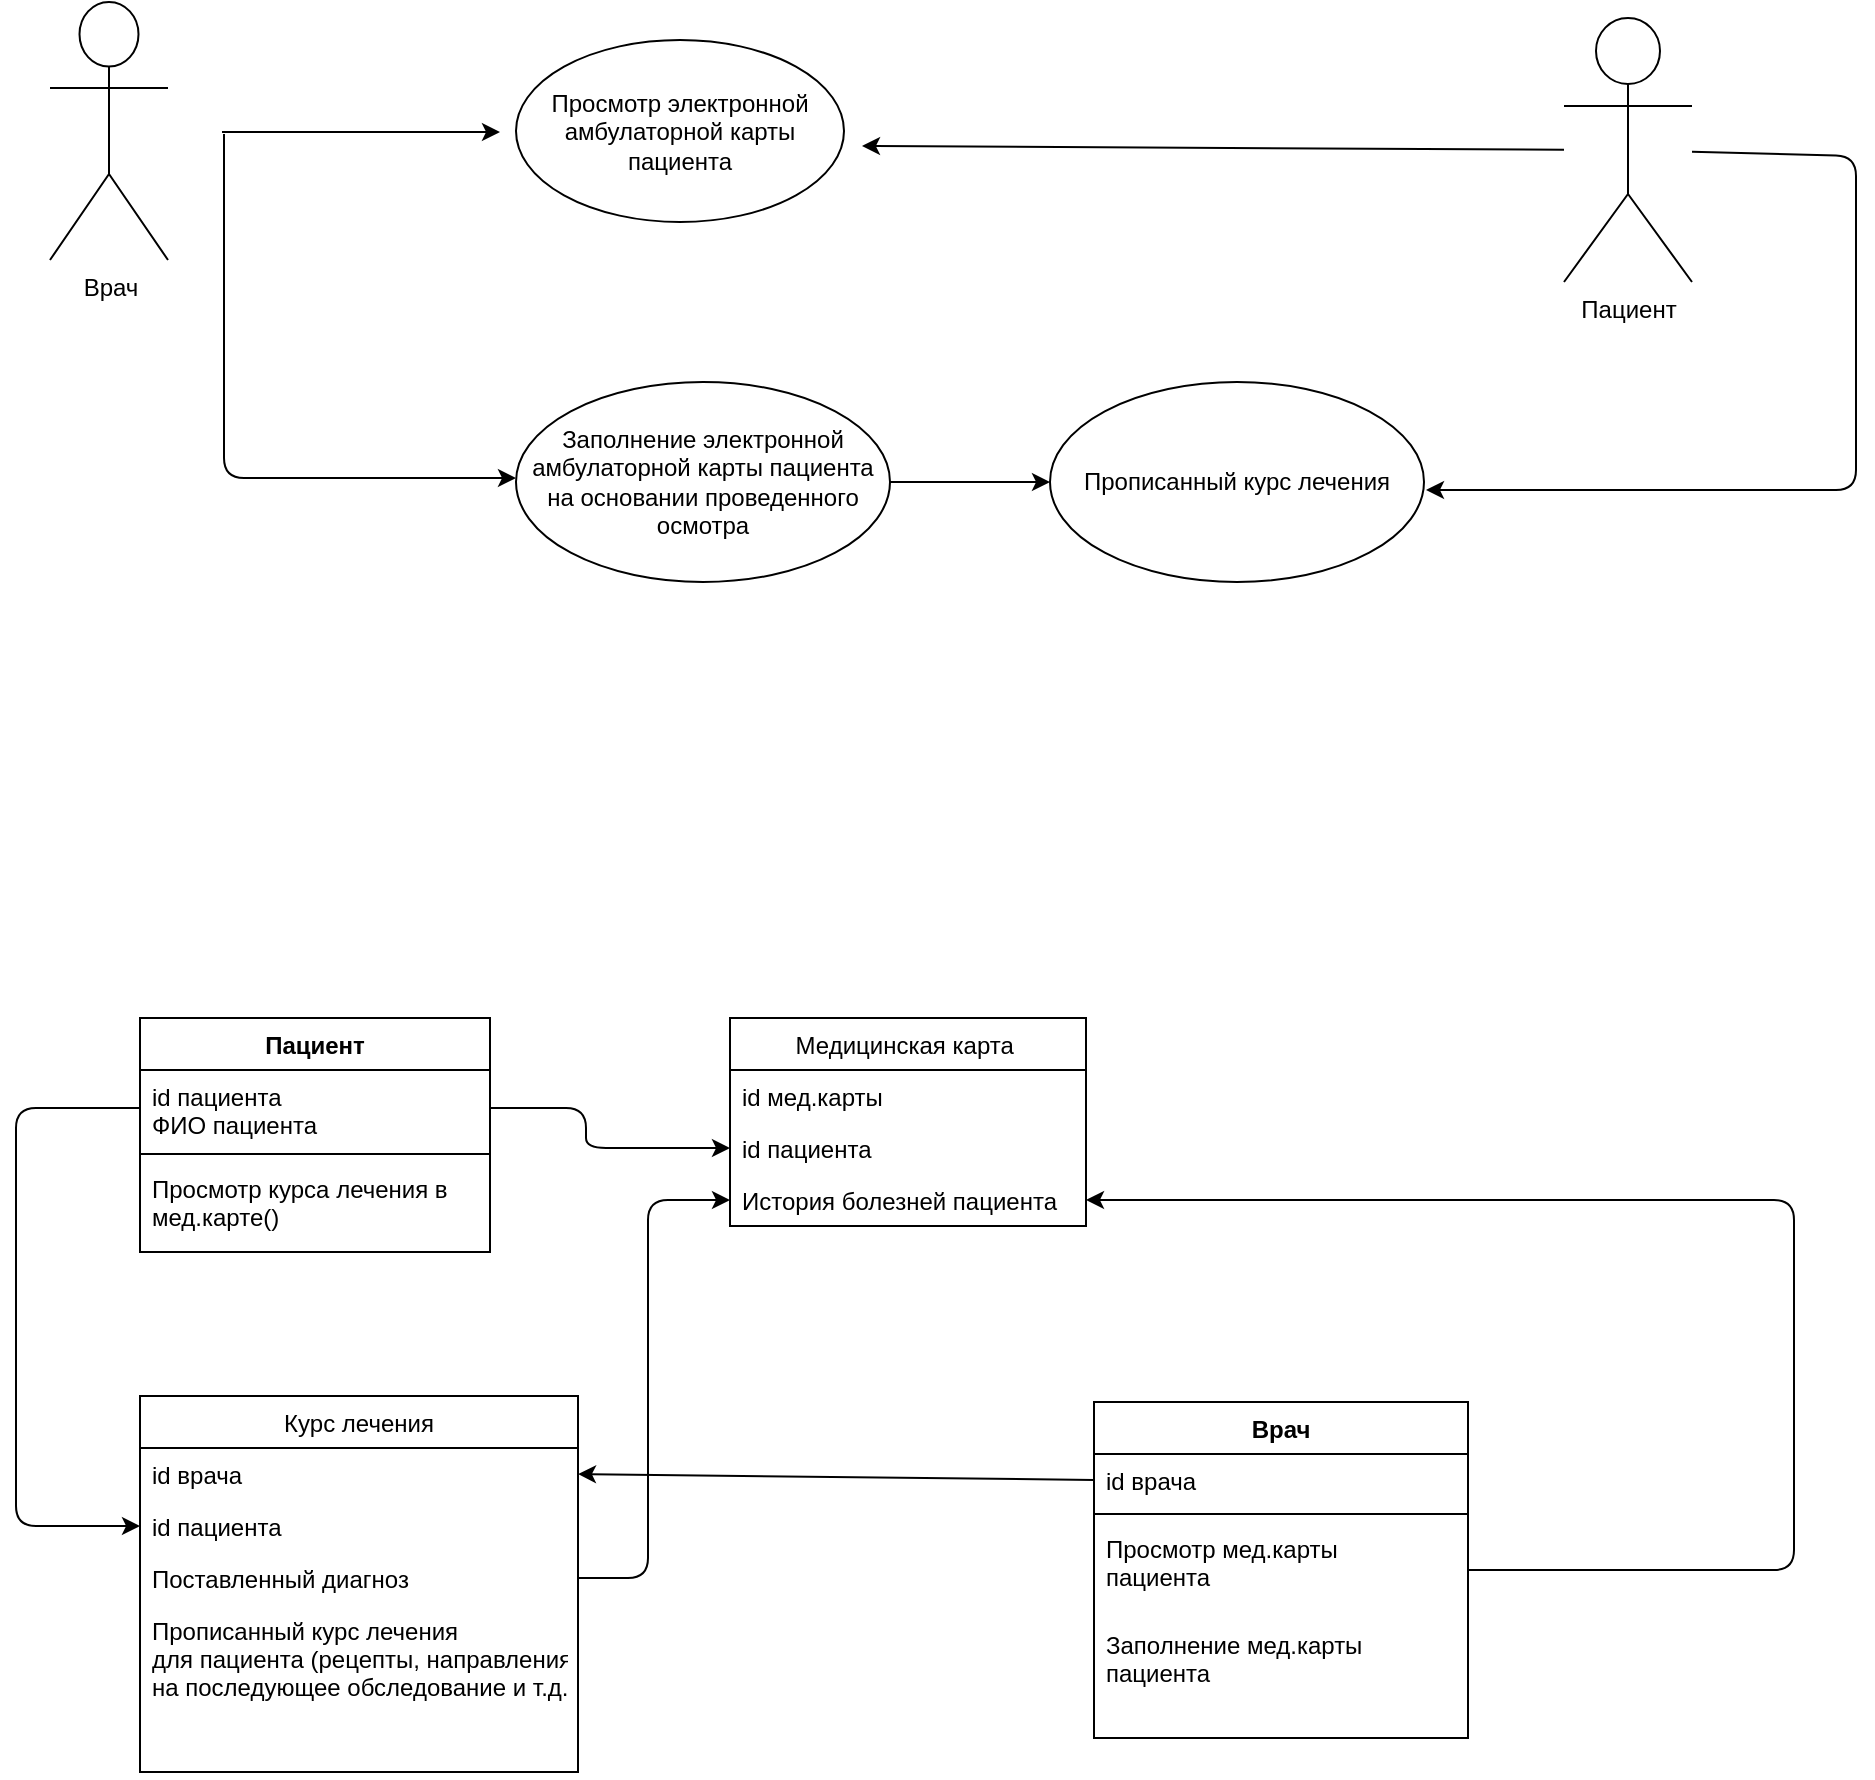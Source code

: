 <mxfile version="12.8.1" type="device"><diagram id="HIX3Cb48aaLWihqaODYO" name="Page-1"><mxGraphModel dx="1209" dy="673" grid="0" gridSize="10" guides="1" tooltips="1" connect="1" arrows="1" fold="1" page="1" pageScale="1" pageWidth="827" pageHeight="1169" math="0" shadow="0"><root><mxCell id="0"/><mxCell id="1" parent="0"/><mxCell id="SiZUQLR7jpHweCID7o8Z-49" value="Врач" style="shape=umlActor;verticalLabelPosition=bottom;labelBackgroundColor=#ffffff;verticalAlign=top;html=1;outlineConnect=0;" vertex="1" parent="1"><mxGeometry x="61" y="154" width="59" height="129" as="geometry"/></mxCell><mxCell id="SiZUQLR7jpHweCID7o8Z-54" value="Просмотр электронной амбулаторной карты пациента" style="ellipse;whiteSpace=wrap;html=1;" vertex="1" parent="1"><mxGeometry x="294" y="173" width="164" height="91" as="geometry"/></mxCell><mxCell id="SiZUQLR7jpHweCID7o8Z-79" value="" style="edgeStyle=orthogonalEdgeStyle;rounded=0;orthogonalLoop=1;jettySize=auto;html=1;" edge="1" parent="1" source="SiZUQLR7jpHweCID7o8Z-75" target="SiZUQLR7jpHweCID7o8Z-78"><mxGeometry relative="1" as="geometry"/></mxCell><mxCell id="SiZUQLR7jpHweCID7o8Z-75" value="Заполнение электронной амбулаторной карты пациента на основании проведенного осмотра" style="ellipse;whiteSpace=wrap;html=1;" vertex="1" parent="1"><mxGeometry x="294" y="344" width="187" height="100" as="geometry"/></mxCell><mxCell id="SiZUQLR7jpHweCID7o8Z-78" value="Прописанный курс лечения" style="ellipse;whiteSpace=wrap;html=1;" vertex="1" parent="1"><mxGeometry x="561" y="344" width="187" height="100" as="geometry"/></mxCell><mxCell id="SiZUQLR7jpHweCID7o8Z-57" value="Пациент" style="shape=umlActor;verticalLabelPosition=bottom;labelBackgroundColor=#ffffff;verticalAlign=top;html=1;outlineConnect=0;" vertex="1" parent="1"><mxGeometry x="818" y="162" width="64" height="132" as="geometry"/></mxCell><mxCell id="SiZUQLR7jpHweCID7o8Z-72" value="" style="endArrow=classic;html=1;" edge="1" parent="1"><mxGeometry width="50" height="50" relative="1" as="geometry"><mxPoint x="147" y="219" as="sourcePoint"/><mxPoint x="286" y="219" as="targetPoint"/></mxGeometry></mxCell><mxCell id="SiZUQLR7jpHweCID7o8Z-73" value="" style="endArrow=classic;html=1;" edge="1" parent="1"><mxGeometry width="50" height="50" relative="1" as="geometry"><mxPoint x="148" y="220" as="sourcePoint"/><mxPoint x="294" y="392" as="targetPoint"/><Array as="points"><mxPoint x="148" y="392"/></Array></mxGeometry></mxCell><mxCell id="SiZUQLR7jpHweCID7o8Z-81" value="" style="endArrow=classic;html=1;" edge="1" parent="1" source="SiZUQLR7jpHweCID7o8Z-57"><mxGeometry width="50" height="50" relative="1" as="geometry"><mxPoint x="956" y="247" as="sourcePoint"/><mxPoint x="749" y="398" as="targetPoint"/><Array as="points"><mxPoint x="964" y="231"/><mxPoint x="964" y="327"/><mxPoint x="964" y="398"/></Array></mxGeometry></mxCell><mxCell id="SiZUQLR7jpHweCID7o8Z-83" value="" style="endArrow=classic;html=1;" edge="1" parent="1" source="SiZUQLR7jpHweCID7o8Z-57"><mxGeometry width="50" height="50" relative="1" as="geometry"><mxPoint x="568" y="263" as="sourcePoint"/><mxPoint x="467" y="226" as="targetPoint"/></mxGeometry></mxCell><mxCell id="SiZUQLR7jpHweCID7o8Z-84" value="Пациент" style="swimlane;fontStyle=1;align=center;verticalAlign=top;childLayout=stackLayout;horizontal=1;startSize=26;horizontalStack=0;resizeParent=1;resizeParentMax=0;resizeLast=0;collapsible=1;marginBottom=0;" vertex="1" parent="1"><mxGeometry x="106" y="662" width="175" height="117" as="geometry"/></mxCell><mxCell id="SiZUQLR7jpHweCID7o8Z-85" value="id пациента&#10;ФИО пациента" style="text;strokeColor=none;fillColor=none;align=left;verticalAlign=top;spacingLeft=4;spacingRight=4;overflow=hidden;rotatable=0;points=[[0,0.5],[1,0.5]];portConstraint=eastwest;" vertex="1" parent="SiZUQLR7jpHweCID7o8Z-84"><mxGeometry y="26" width="175" height="38" as="geometry"/></mxCell><mxCell id="SiZUQLR7jpHweCID7o8Z-86" value="" style="line;strokeWidth=1;fillColor=none;align=left;verticalAlign=middle;spacingTop=-1;spacingLeft=3;spacingRight=3;rotatable=0;labelPosition=right;points=[];portConstraint=eastwest;" vertex="1" parent="SiZUQLR7jpHweCID7o8Z-84"><mxGeometry y="64" width="175" height="8" as="geometry"/></mxCell><mxCell id="SiZUQLR7jpHweCID7o8Z-87" value="Просмотр курса лечения в &#10;мед.карте() &#10;" style="text;strokeColor=none;fillColor=none;align=left;verticalAlign=top;spacingLeft=4;spacingRight=4;overflow=hidden;rotatable=0;points=[[0,0.5],[1,0.5]];portConstraint=eastwest;" vertex="1" parent="SiZUQLR7jpHweCID7o8Z-84"><mxGeometry y="72" width="175" height="45" as="geometry"/></mxCell><mxCell id="SiZUQLR7jpHweCID7o8Z-88" value="Медицинская карта " style="swimlane;fontStyle=0;childLayout=stackLayout;horizontal=1;startSize=26;fillColor=none;horizontalStack=0;resizeParent=1;resizeParentMax=0;resizeLast=0;collapsible=1;marginBottom=0;" vertex="1" parent="1"><mxGeometry x="401" y="662" width="178" height="104" as="geometry"/></mxCell><mxCell id="SiZUQLR7jpHweCID7o8Z-89" value="id мед.карты" style="text;strokeColor=none;fillColor=none;align=left;verticalAlign=top;spacingLeft=4;spacingRight=4;overflow=hidden;rotatable=0;points=[[0,0.5],[1,0.5]];portConstraint=eastwest;" vertex="1" parent="SiZUQLR7jpHweCID7o8Z-88"><mxGeometry y="26" width="178" height="26" as="geometry"/></mxCell><mxCell id="SiZUQLR7jpHweCID7o8Z-90" value="id пациента" style="text;strokeColor=none;fillColor=none;align=left;verticalAlign=top;spacingLeft=4;spacingRight=4;overflow=hidden;rotatable=0;points=[[0,0.5],[1,0.5]];portConstraint=eastwest;" vertex="1" parent="SiZUQLR7jpHweCID7o8Z-88"><mxGeometry y="52" width="178" height="26" as="geometry"/></mxCell><mxCell id="SiZUQLR7jpHweCID7o8Z-91" value="История болезней пациента" style="text;strokeColor=none;fillColor=none;align=left;verticalAlign=top;spacingLeft=4;spacingRight=4;overflow=hidden;rotatable=0;points=[[0,0.5],[1,0.5]];portConstraint=eastwest;" vertex="1" parent="SiZUQLR7jpHweCID7o8Z-88"><mxGeometry y="78" width="178" height="26" as="geometry"/></mxCell><mxCell id="SiZUQLR7jpHweCID7o8Z-92" value="Врач" style="swimlane;fontStyle=1;align=center;verticalAlign=top;childLayout=stackLayout;horizontal=1;startSize=26;horizontalStack=0;resizeParent=1;resizeParentMax=0;resizeLast=0;collapsible=1;marginBottom=0;" vertex="1" parent="1"><mxGeometry x="583" y="854" width="187" height="168" as="geometry"/></mxCell><mxCell id="SiZUQLR7jpHweCID7o8Z-93" value="id врача" style="text;strokeColor=none;fillColor=none;align=left;verticalAlign=top;spacingLeft=4;spacingRight=4;overflow=hidden;rotatable=0;points=[[0,0.5],[1,0.5]];portConstraint=eastwest;" vertex="1" parent="SiZUQLR7jpHweCID7o8Z-92"><mxGeometry y="26" width="187" height="26" as="geometry"/></mxCell><mxCell id="SiZUQLR7jpHweCID7o8Z-94" value="" style="line;strokeWidth=1;fillColor=none;align=left;verticalAlign=middle;spacingTop=-1;spacingLeft=3;spacingRight=3;rotatable=0;labelPosition=right;points=[];portConstraint=eastwest;" vertex="1" parent="SiZUQLR7jpHweCID7o8Z-92"><mxGeometry y="52" width="187" height="8" as="geometry"/></mxCell><mxCell id="SiZUQLR7jpHweCID7o8Z-108" value="Просмотр мед.карты&#10;пациента&#10;&#10;" style="text;strokeColor=none;fillColor=none;align=left;verticalAlign=top;spacingLeft=4;spacingRight=4;overflow=hidden;rotatable=0;points=[[0,0.5],[1,0.5]];portConstraint=eastwest;" vertex="1" parent="SiZUQLR7jpHweCID7o8Z-92"><mxGeometry y="60" width="187" height="48" as="geometry"/></mxCell><mxCell id="SiZUQLR7jpHweCID7o8Z-95" value="Заполнение мед.карты &#10;пациента" style="text;strokeColor=none;fillColor=none;align=left;verticalAlign=top;spacingLeft=4;spacingRight=4;overflow=hidden;rotatable=0;points=[[0,0.5],[1,0.5]];portConstraint=eastwest;" vertex="1" parent="SiZUQLR7jpHweCID7o8Z-92"><mxGeometry y="108" width="187" height="60" as="geometry"/></mxCell><mxCell id="SiZUQLR7jpHweCID7o8Z-100" value="" style="endArrow=classic;html=1;exitX=1;exitY=0.5;exitDx=0;exitDy=0;entryX=0;entryY=0.5;entryDx=0;entryDy=0;" edge="1" parent="1" source="SiZUQLR7jpHweCID7o8Z-85" target="SiZUQLR7jpHweCID7o8Z-90"><mxGeometry width="50" height="50" relative="1" as="geometry"><mxPoint x="330" y="717" as="sourcePoint"/><mxPoint x="380" y="667" as="targetPoint"/><Array as="points"><mxPoint x="329" y="707"/><mxPoint x="329" y="727"/></Array></mxGeometry></mxCell><mxCell id="SiZUQLR7jpHweCID7o8Z-101" value="Курс лечения" style="swimlane;fontStyle=0;childLayout=stackLayout;horizontal=1;startSize=26;fillColor=none;horizontalStack=0;resizeParent=1;resizeParentMax=0;resizeLast=0;collapsible=1;marginBottom=0;" vertex="1" parent="1"><mxGeometry x="106" y="851" width="219" height="188" as="geometry"/></mxCell><mxCell id="SiZUQLR7jpHweCID7o8Z-102" value="id врача" style="text;strokeColor=none;fillColor=none;align=left;verticalAlign=top;spacingLeft=4;spacingRight=4;overflow=hidden;rotatable=0;points=[[0,0.5],[1,0.5]];portConstraint=eastwest;" vertex="1" parent="SiZUQLR7jpHweCID7o8Z-101"><mxGeometry y="26" width="219" height="26" as="geometry"/></mxCell><mxCell id="SiZUQLR7jpHweCID7o8Z-103" value="id пациента" style="text;strokeColor=none;fillColor=none;align=left;verticalAlign=top;spacingLeft=4;spacingRight=4;overflow=hidden;rotatable=0;points=[[0,0.5],[1,0.5]];portConstraint=eastwest;" vertex="1" parent="SiZUQLR7jpHweCID7o8Z-101"><mxGeometry y="52" width="219" height="26" as="geometry"/></mxCell><mxCell id="SiZUQLR7jpHweCID7o8Z-115" value="Поставленный диагноз&#10;" style="text;strokeColor=none;fillColor=none;align=left;verticalAlign=top;spacingLeft=4;spacingRight=4;overflow=hidden;rotatable=0;points=[[0,0.5],[1,0.5]];portConstraint=eastwest;" vertex="1" parent="SiZUQLR7jpHweCID7o8Z-101"><mxGeometry y="78" width="219" height="26" as="geometry"/></mxCell><mxCell id="SiZUQLR7jpHweCID7o8Z-104" value="Прописанный курс лечения&#10;для пациента (рецепты, направления &#10;на последующее обследование и т.д.) " style="text;strokeColor=none;fillColor=none;align=left;verticalAlign=top;spacingLeft=4;spacingRight=4;overflow=hidden;rotatable=0;points=[[0,0.5],[1,0.5]];portConstraint=eastwest;" vertex="1" parent="SiZUQLR7jpHweCID7o8Z-101"><mxGeometry y="104" width="219" height="84" as="geometry"/></mxCell><mxCell id="SiZUQLR7jpHweCID7o8Z-105" value="" style="endArrow=classic;html=1;exitX=0;exitY=0.5;exitDx=0;exitDy=0;entryX=1;entryY=0.5;entryDx=0;entryDy=0;" edge="1" parent="1" source="SiZUQLR7jpHweCID7o8Z-93" target="SiZUQLR7jpHweCID7o8Z-102"><mxGeometry width="50" height="50" relative="1" as="geometry"><mxPoint x="342" y="845" as="sourcePoint"/><mxPoint x="392" y="795" as="targetPoint"/></mxGeometry></mxCell><mxCell id="SiZUQLR7jpHweCID7o8Z-107" value="" style="endArrow=classic;html=1;exitX=0;exitY=0.5;exitDx=0;exitDy=0;entryX=0;entryY=0.5;entryDx=0;entryDy=0;" edge="1" parent="1" source="SiZUQLR7jpHweCID7o8Z-85" target="SiZUQLR7jpHweCID7o8Z-103"><mxGeometry width="50" height="50" relative="1" as="geometry"><mxPoint x="34" y="789" as="sourcePoint"/><mxPoint x="44" y="1043" as="targetPoint"/><Array as="points"><mxPoint x="44" y="707"/><mxPoint x="44" y="916"/></Array></mxGeometry></mxCell><mxCell id="SiZUQLR7jpHweCID7o8Z-114" value="" style="endArrow=classic;html=1;exitX=1;exitY=0.5;exitDx=0;exitDy=0;entryX=1;entryY=0.5;entryDx=0;entryDy=0;" edge="1" parent="1" source="SiZUQLR7jpHweCID7o8Z-108" target="SiZUQLR7jpHweCID7o8Z-91"><mxGeometry width="50" height="50" relative="1" as="geometry"><mxPoint x="796" y="939" as="sourcePoint"/><mxPoint x="939" y="736" as="targetPoint"/><Array as="points"><mxPoint x="933" y="938"/><mxPoint x="933" y="753"/></Array></mxGeometry></mxCell><mxCell id="SiZUQLR7jpHweCID7o8Z-116" value="" style="endArrow=classic;html=1;exitX=1;exitY=0.5;exitDx=0;exitDy=0;entryX=0;entryY=0.5;entryDx=0;entryDy=0;" edge="1" parent="1" source="SiZUQLR7jpHweCID7o8Z-115" target="SiZUQLR7jpHweCID7o8Z-91"><mxGeometry width="50" height="50" relative="1" as="geometry"><mxPoint x="370" y="935" as="sourcePoint"/><mxPoint x="368" y="765" as="targetPoint"/><Array as="points"><mxPoint x="360" y="942"/><mxPoint x="360" y="753"/></Array></mxGeometry></mxCell></root></mxGraphModel></diagram></mxfile>